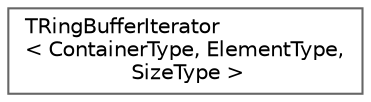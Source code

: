 digraph "Graphical Class Hierarchy"
{
 // INTERACTIVE_SVG=YES
 // LATEX_PDF_SIZE
  bgcolor="transparent";
  edge [fontname=Helvetica,fontsize=10,labelfontname=Helvetica,labelfontsize=10];
  node [fontname=Helvetica,fontsize=10,shape=box,height=0.2,width=0.4];
  rankdir="LR";
  Node0 [id="Node000000",label="TRingBufferIterator\l\< ContainerType, ElementType,\l SizeType \>",height=0.2,width=0.4,color="grey40", fillcolor="white", style="filled",URL="$dd/d5a/classTRingBufferIterator.html",tooltip=" "];
}
